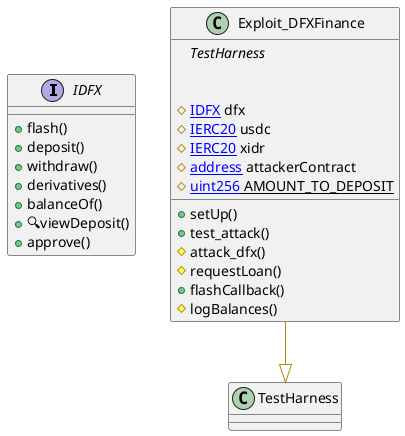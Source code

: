 @startuml

interface IDFX {
    ' -- inheritance --

    ' -- usingFor --

    ' -- vars --

    ' -- methods --
	+flash()
	+deposit()
	+withdraw()
	+derivatives()
	+balanceOf()
	+🔍viewDeposit()
	+approve()

}


class Exploit_DFXFinance {
    ' -- inheritance --
	{abstract}TestHarness

    ' -- usingFor --

    ' -- vars --
	#[[IDFX]] dfx
	#[[IERC20]] usdc
	#[[IERC20]] xidr
	#[[address]] attackerContract
	#{static}[[uint256]] AMOUNT_TO_DEPOSIT

    ' -- methods --
	+setUp()
	+test_attack()
	#attack_dfx()
	#requestLoan()
	+flashCallback()
	#logBalances()

}
' -- inheritance / usingFor --
Exploit_DFXFinance --[#DarkGoldenRod]|> TestHarness

@enduml